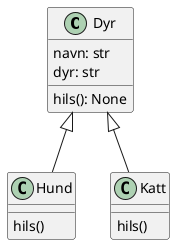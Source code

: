 @startuml dyr
class Dyr {
    navn: str
    dyr: str
    hils(): None
}

class Hund {
    hils()
}

class Katt {
    hils()
}
Dyr <|-- Hund 
Dyr <|-- Katt
@enduml
